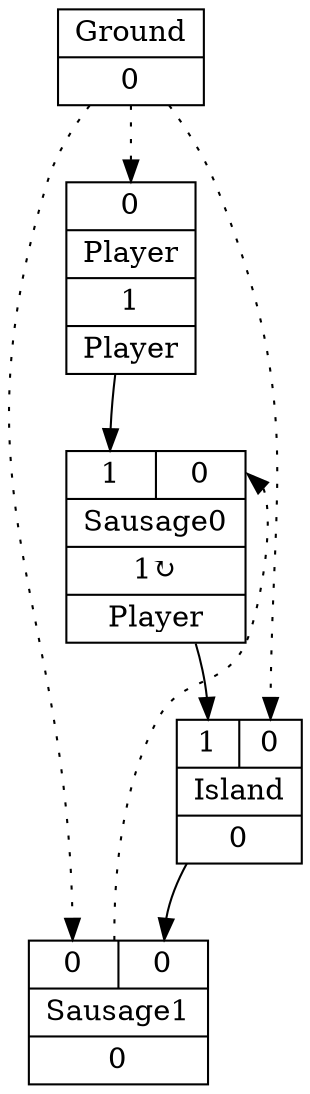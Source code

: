 digraph G {
node [shape=record];
Player[ label ="{{<GroundP>0}|{Player}|<PlayerOUT>1|{Player}}"];
Ground[ label ="{{Ground}|<GroundOUT>0}"];
Sausage0[ label ="{{<Player>1|<Sausage1P>0}|{Sausage0}|<Sausage0OUT>1&#8635;|{Player}}"];
Sausage1[ label ="{{<GroundP>0|<Island>0}|{Sausage1}|<Sausage1OUT>0}"];
Island[ label ="{{<Sausage0>1|<GroundP>0}|{Island}|<IslandOUT>0}"];
	"Ground" -> "Player":GroundP [style=dotted];
	"Player" -> "Sausage0":Player;
	"Sausage1" -> "Sausage0":Sausage1P [style=dotted];
	"Sausage0" -> "Island":Sausage0;
	"Ground" -> "Sausage1":GroundP [style=dotted];
	"Ground" -> "Island":GroundP [style=dotted];
	"Island" -> "Sausage1":Island;
}